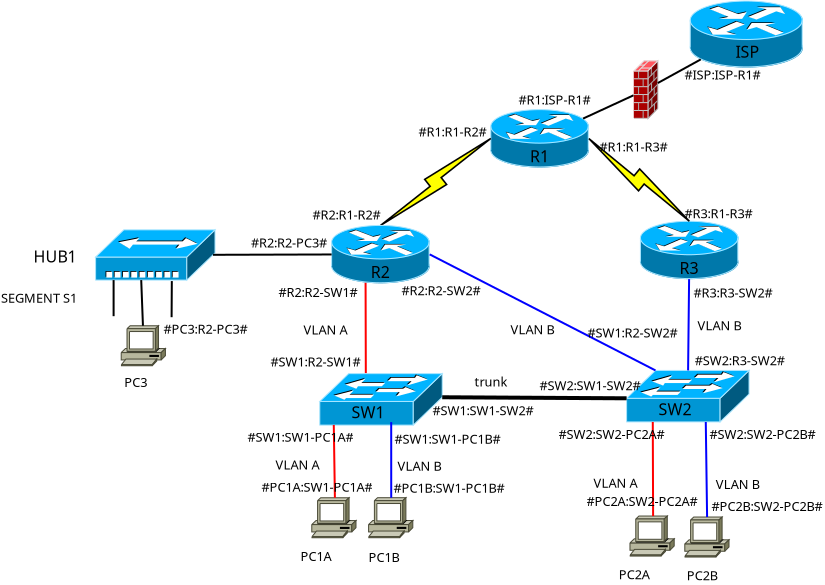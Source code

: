 <?xml version="1.0" encoding="UTF-8"?>
<dia:diagram xmlns:dia="http://www.lysator.liu.se/~alla/dia/">
  <dia:layer name="Pozadí" visible="true" active="true">
    <dia:object type="Cisco - Firewall" version="1" id="O0">
      <dia:attribute name="obj_pos">
        <dia:point val="28.8,3.653"/>
      </dia:attribute>
      <dia:attribute name="obj_bb">
        <dia:rectangle val="28.785,3.642;30.036,6.553"/>
      </dia:attribute>
      <dia:attribute name="meta">
        <dia:composite type="dict"/>
      </dia:attribute>
      <dia:attribute name="elem_corner">
        <dia:point val="28.8,3.653"/>
      </dia:attribute>
      <dia:attribute name="elem_width">
        <dia:real val="1.2"/>
      </dia:attribute>
      <dia:attribute name="elem_height">
        <dia:real val="2.895"/>
      </dia:attribute>
      <dia:attribute name="line_width">
        <dia:real val="0.1"/>
      </dia:attribute>
      <dia:attribute name="line_colour">
        <dia:color val="#000000"/>
      </dia:attribute>
      <dia:attribute name="fill_colour">
        <dia:color val="#ffffff"/>
      </dia:attribute>
      <dia:attribute name="show_background">
        <dia:boolean val="true"/>
      </dia:attribute>
      <dia:attribute name="line_style">
        <dia:enum val="0"/>
        <dia:real val="1"/>
      </dia:attribute>
      <dia:attribute name="flip_horizontal">
        <dia:boolean val="false"/>
      </dia:attribute>
      <dia:attribute name="flip_vertical">
        <dia:boolean val="false"/>
      </dia:attribute>
      <dia:attribute name="subscale">
        <dia:real val="1"/>
      </dia:attribute>
    </dia:object>
    <dia:group>
      <dia:object type="Cisco - Router" version="1" id="O1">
        <dia:attribute name="obj_pos">
          <dia:point val="21.65,6.1"/>
        </dia:attribute>
        <dia:attribute name="obj_bb">
          <dia:rectangle val="21.649,6.099;26.554,8.996"/>
        </dia:attribute>
        <dia:attribute name="meta">
          <dia:composite type="dict"/>
        </dia:attribute>
        <dia:attribute name="elem_corner">
          <dia:point val="21.65,6.1"/>
        </dia:attribute>
        <dia:attribute name="elem_width">
          <dia:real val="4.904"/>
        </dia:attribute>
        <dia:attribute name="elem_height">
          <dia:real val="2.895"/>
        </dia:attribute>
        <dia:attribute name="line_width">
          <dia:real val="0.1"/>
        </dia:attribute>
        <dia:attribute name="line_colour">
          <dia:color val="#000000"/>
        </dia:attribute>
        <dia:attribute name="fill_colour">
          <dia:color val="#ffffff"/>
        </dia:attribute>
        <dia:attribute name="show_background">
          <dia:boolean val="true"/>
        </dia:attribute>
        <dia:attribute name="line_style">
          <dia:enum val="0"/>
          <dia:real val="1"/>
        </dia:attribute>
        <dia:attribute name="flip_horizontal">
          <dia:boolean val="false"/>
        </dia:attribute>
        <dia:attribute name="flip_vertical">
          <dia:boolean val="false"/>
        </dia:attribute>
        <dia:attribute name="subscale">
          <dia:real val="1"/>
        </dia:attribute>
      </dia:object>
      <dia:object type="Standard - Text" version="1" id="O2">
        <dia:attribute name="obj_pos">
          <dia:point val="23.61,8.734"/>
        </dia:attribute>
        <dia:attribute name="obj_bb">
          <dia:rectangle val="23.61,8.009;24.633,8.904"/>
        </dia:attribute>
        <dia:attribute name="text">
          <dia:composite type="text">
            <dia:attribute name="string">
              <dia:string>#R1#</dia:string>
            </dia:attribute>
            <dia:attribute name="font">
              <dia:font family="sans" style="0" name="Helvetica"/>
            </dia:attribute>
            <dia:attribute name="height">
              <dia:real val="1"/>
            </dia:attribute>
            <dia:attribute name="pos">
              <dia:point val="23.61,8.734"/>
            </dia:attribute>
            <dia:attribute name="color">
              <dia:color val="#000000"/>
            </dia:attribute>
            <dia:attribute name="alignment">
              <dia:enum val="0"/>
            </dia:attribute>
          </dia:composite>
        </dia:attribute>
        <dia:attribute name="valign">
          <dia:enum val="3"/>
        </dia:attribute>
      </dia:object>
    </dia:group>
    <dia:group>
      <dia:object type="Cisco - Workgroup switch" version="1" id="O3">
        <dia:attribute name="obj_pos">
          <dia:point val="13.1,19.3"/>
        </dia:attribute>
        <dia:attribute name="obj_bb">
          <dia:rectangle val="13.099,19.299;19.224,21.875"/>
        </dia:attribute>
        <dia:attribute name="meta">
          <dia:composite type="dict"/>
        </dia:attribute>
        <dia:attribute name="elem_corner">
          <dia:point val="13.1,19.3"/>
        </dia:attribute>
        <dia:attribute name="elem_width">
          <dia:real val="6.122"/>
        </dia:attribute>
        <dia:attribute name="elem_height">
          <dia:real val="2.574"/>
        </dia:attribute>
        <dia:attribute name="line_width">
          <dia:real val="0.1"/>
        </dia:attribute>
        <dia:attribute name="line_colour">
          <dia:color val="#000000"/>
        </dia:attribute>
        <dia:attribute name="fill_colour">
          <dia:color val="#ffffff"/>
        </dia:attribute>
        <dia:attribute name="show_background">
          <dia:boolean val="true"/>
        </dia:attribute>
        <dia:attribute name="line_style">
          <dia:enum val="0"/>
          <dia:real val="1"/>
        </dia:attribute>
        <dia:attribute name="flip_horizontal">
          <dia:boolean val="false"/>
        </dia:attribute>
        <dia:attribute name="flip_vertical">
          <dia:boolean val="false"/>
        </dia:attribute>
        <dia:attribute name="subscale">
          <dia:real val="1"/>
        </dia:attribute>
      </dia:object>
      <dia:object type="Standard - Text" version="1" id="O4">
        <dia:attribute name="obj_pos">
          <dia:point val="14.69,21.535"/>
        </dia:attribute>
        <dia:attribute name="obj_bb">
          <dia:rectangle val="14.69,20.81;16.422,21.705"/>
        </dia:attribute>
        <dia:attribute name="text">
          <dia:composite type="text">
            <dia:attribute name="string">
              <dia:string>#SW1#</dia:string>
            </dia:attribute>
            <dia:attribute name="font">
              <dia:font family="sans" style="0" name="Helvetica"/>
            </dia:attribute>
            <dia:attribute name="height">
              <dia:real val="1"/>
            </dia:attribute>
            <dia:attribute name="pos">
              <dia:point val="14.69,21.535"/>
            </dia:attribute>
            <dia:attribute name="color">
              <dia:color val="#000000"/>
            </dia:attribute>
            <dia:attribute name="alignment">
              <dia:enum val="0"/>
            </dia:attribute>
          </dia:composite>
        </dia:attribute>
        <dia:attribute name="valign">
          <dia:enum val="3"/>
        </dia:attribute>
      </dia:object>
    </dia:group>
    <dia:group>
      <dia:object type="Cisco - Router" version="1" id="O5">
        <dia:attribute name="obj_pos">
          <dia:point val="31.62,0.67"/>
        </dia:attribute>
        <dia:attribute name="obj_bb">
          <dia:rectangle val="31.62,0.67;37.255,3.998"/>
        </dia:attribute>
        <dia:attribute name="meta">
          <dia:composite type="dict"/>
        </dia:attribute>
        <dia:attribute name="elem_corner">
          <dia:point val="31.62,0.67"/>
        </dia:attribute>
        <dia:attribute name="elem_width">
          <dia:real val="5.634"/>
        </dia:attribute>
        <dia:attribute name="elem_height">
          <dia:real val="3.327"/>
        </dia:attribute>
        <dia:attribute name="line_width">
          <dia:real val="0.1"/>
        </dia:attribute>
        <dia:attribute name="line_colour">
          <dia:color val="#000000"/>
        </dia:attribute>
        <dia:attribute name="fill_colour">
          <dia:color val="#ffffff"/>
        </dia:attribute>
        <dia:attribute name="show_background">
          <dia:boolean val="true"/>
        </dia:attribute>
        <dia:attribute name="line_style">
          <dia:enum val="0"/>
          <dia:real val="1"/>
        </dia:attribute>
        <dia:attribute name="flip_horizontal">
          <dia:boolean val="false"/>
        </dia:attribute>
        <dia:attribute name="flip_vertical">
          <dia:boolean val="false"/>
        </dia:attribute>
        <dia:attribute name="subscale">
          <dia:real val="1"/>
        </dia:attribute>
      </dia:object>
      <dia:object type="Standard - Text" version="1" id="O6">
        <dia:attribute name="obj_pos">
          <dia:point val="33.881,3.504"/>
        </dia:attribute>
        <dia:attribute name="obj_bb">
          <dia:rectangle val="33.881,2.779;35.168,3.674"/>
        </dia:attribute>
        <dia:attribute name="text">
          <dia:composite type="text">
            <dia:attribute name="string">
              <dia:string>#ISP#</dia:string>
            </dia:attribute>
            <dia:attribute name="font">
              <dia:font family="sans" style="0" name="Helvetica"/>
            </dia:attribute>
            <dia:attribute name="height">
              <dia:real val="1"/>
            </dia:attribute>
            <dia:attribute name="pos">
              <dia:point val="33.881,3.504"/>
            </dia:attribute>
            <dia:attribute name="color">
              <dia:color val="#000000"/>
            </dia:attribute>
            <dia:attribute name="alignment">
              <dia:enum val="0"/>
            </dia:attribute>
          </dia:composite>
        </dia:attribute>
        <dia:attribute name="valign">
          <dia:enum val="3"/>
        </dia:attribute>
      </dia:object>
    </dia:group>
    <dia:group>
      <dia:object type="Cisco - Workgroup switch" version="1" id="O7">
        <dia:attribute name="obj_pos">
          <dia:point val="28.441,19.141"/>
        </dia:attribute>
        <dia:attribute name="obj_bb">
          <dia:rectangle val="28.44,19.14;34.565,21.716"/>
        </dia:attribute>
        <dia:attribute name="meta">
          <dia:composite type="dict"/>
        </dia:attribute>
        <dia:attribute name="elem_corner">
          <dia:point val="28.441,19.141"/>
        </dia:attribute>
        <dia:attribute name="elem_width">
          <dia:real val="6.122"/>
        </dia:attribute>
        <dia:attribute name="elem_height">
          <dia:real val="2.574"/>
        </dia:attribute>
        <dia:attribute name="line_width">
          <dia:real val="0.1"/>
        </dia:attribute>
        <dia:attribute name="line_colour">
          <dia:color val="#000000"/>
        </dia:attribute>
        <dia:attribute name="fill_colour">
          <dia:color val="#ffffff"/>
        </dia:attribute>
        <dia:attribute name="show_background">
          <dia:boolean val="true"/>
        </dia:attribute>
        <dia:attribute name="line_style">
          <dia:enum val="0"/>
          <dia:real val="1"/>
        </dia:attribute>
        <dia:attribute name="flip_horizontal">
          <dia:boolean val="false"/>
        </dia:attribute>
        <dia:attribute name="flip_vertical">
          <dia:boolean val="false"/>
        </dia:attribute>
        <dia:attribute name="subscale">
          <dia:real val="1"/>
        </dia:attribute>
      </dia:object>
      <dia:object type="Standard - Text" version="1" id="O8">
        <dia:attribute name="obj_pos">
          <dia:point val="30.031,21.376"/>
        </dia:attribute>
        <dia:attribute name="obj_bb">
          <dia:rectangle val="30.031,20.651;31.764,21.546"/>
        </dia:attribute>
        <dia:attribute name="text">
          <dia:composite type="text">
            <dia:attribute name="string">
              <dia:string>#SW2#</dia:string>
            </dia:attribute>
            <dia:attribute name="font">
              <dia:font family="sans" style="0" name="Helvetica"/>
            </dia:attribute>
            <dia:attribute name="height">
              <dia:real val="1"/>
            </dia:attribute>
            <dia:attribute name="pos">
              <dia:point val="30.031,21.376"/>
            </dia:attribute>
            <dia:attribute name="color">
              <dia:color val="#000000"/>
            </dia:attribute>
            <dia:attribute name="alignment">
              <dia:enum val="0"/>
            </dia:attribute>
          </dia:composite>
        </dia:attribute>
        <dia:attribute name="valign">
          <dia:enum val="3"/>
        </dia:attribute>
      </dia:object>
    </dia:group>
    <dia:object type="Standard - Line" version="0" id="O9">
      <dia:attribute name="obj_pos">
        <dia:point val="32.149,3.589"/>
      </dia:attribute>
      <dia:attribute name="obj_bb">
        <dia:rectangle val="29.934,3.521;32.217,4.837"/>
      </dia:attribute>
      <dia:attribute name="conn_endpoints">
        <dia:point val="32.149,3.589"/>
        <dia:point val="30.002,4.769"/>
      </dia:attribute>
      <dia:attribute name="numcp">
        <dia:int val="1"/>
      </dia:attribute>
      <dia:connections>
        <dia:connection handle="0" to="O5" connection="4"/>
        <dia:connection handle="1" to="O0" connection="10"/>
      </dia:connections>
    </dia:object>
    <dia:object type="Standard - Line" version="0" id="O10">
      <dia:attribute name="obj_pos">
        <dia:point val="28.785,5.384"/>
      </dia:attribute>
      <dia:attribute name="obj_bb">
        <dia:rectangle val="26.196,5.318;28.852,6.615"/>
      </dia:attribute>
      <dia:attribute name="conn_endpoints">
        <dia:point val="28.785,5.384"/>
        <dia:point val="26.262,6.548"/>
      </dia:attribute>
      <dia:attribute name="numcp">
        <dia:int val="1"/>
      </dia:attribute>
      <dia:connections>
        <dia:connection handle="0" to="O0" connection="10"/>
        <dia:connection handle="1" to="O1" connection="4"/>
      </dia:connections>
    </dia:object>
    <dia:object type="Standard - Line" version="0" id="O11">
      <dia:attribute name="obj_pos">
        <dia:point val="19.222,20.482"/>
      </dia:attribute>
      <dia:attribute name="obj_bb">
        <dia:rectangle val="19.122,20.381;28.542,20.634"/>
      </dia:attribute>
      <dia:attribute name="conn_endpoints">
        <dia:point val="19.222,20.482"/>
        <dia:point val="28.441,20.534"/>
      </dia:attribute>
      <dia:attribute name="numcp">
        <dia:int val="1"/>
      </dia:attribute>
      <dia:attribute name="line_width">
        <dia:real val="0.2"/>
      </dia:attribute>
      <dia:connections>
        <dia:connection handle="0" to="O3" connection="8"/>
        <dia:connection handle="1" to="O7" connection="6"/>
      </dia:connections>
    </dia:object>
    <dia:object type="Cisco - PC" version="1" id="O12">
      <dia:attribute name="obj_pos">
        <dia:point val="12.7,25.506"/>
      </dia:attribute>
      <dia:attribute name="obj_bb">
        <dia:rectangle val="12.699,25.505;14.912,27.507"/>
      </dia:attribute>
      <dia:attribute name="meta">
        <dia:composite type="dict"/>
      </dia:attribute>
      <dia:attribute name="elem_corner">
        <dia:point val="12.7,25.506"/>
      </dia:attribute>
      <dia:attribute name="elem_width">
        <dia:real val="2.21"/>
      </dia:attribute>
      <dia:attribute name="elem_height">
        <dia:real val="2"/>
      </dia:attribute>
      <dia:attribute name="line_width">
        <dia:real val="0.1"/>
      </dia:attribute>
      <dia:attribute name="line_colour">
        <dia:color val="#000000"/>
      </dia:attribute>
      <dia:attribute name="fill_colour">
        <dia:color val="#ffffff"/>
      </dia:attribute>
      <dia:attribute name="show_background">
        <dia:boolean val="true"/>
      </dia:attribute>
      <dia:attribute name="line_style">
        <dia:enum val="0"/>
        <dia:real val="1"/>
      </dia:attribute>
      <dia:attribute name="flip_horizontal">
        <dia:boolean val="false"/>
      </dia:attribute>
      <dia:attribute name="flip_vertical">
        <dia:boolean val="false"/>
      </dia:attribute>
      <dia:attribute name="subscale">
        <dia:real val="1"/>
      </dia:attribute>
    </dia:object>
    <dia:object type="Network - WAN Link" version="1" id="O13">
      <dia:attribute name="obj_pos">
        <dia:point val="16.138,11.89"/>
      </dia:attribute>
      <dia:attribute name="obj_bb">
        <dia:rectangle val="16.138,7.542;21.65,11.89"/>
      </dia:attribute>
      <dia:attribute name="conn_endpoints">
        <dia:point val="16.138,11.89"/>
        <dia:point val="21.65,7.542"/>
      </dia:attribute>
      <dia:attribute name="width">
        <dia:real val="1"/>
      </dia:attribute>
      <dia:attribute name="line_color">
        <dia:color val="#000000"/>
      </dia:attribute>
      <dia:attribute name="fill_color">
        <dia:color val="#ffff00"/>
      </dia:attribute>
      <dia:connections>
        <dia:connection handle="0" to="O30" connection="0"/>
        <dia:connection handle="1" to="O1" connection="2"/>
      </dia:connections>
    </dia:object>
    <dia:object type="Cisco - PC" version="1" id="O14">
      <dia:attribute name="obj_pos">
        <dia:point val="15.541,25.505"/>
      </dia:attribute>
      <dia:attribute name="obj_bb">
        <dia:rectangle val="15.54,25.503;17.753,27.506"/>
      </dia:attribute>
      <dia:attribute name="meta">
        <dia:composite type="dict"/>
      </dia:attribute>
      <dia:attribute name="elem_corner">
        <dia:point val="15.541,25.505"/>
      </dia:attribute>
      <dia:attribute name="elem_width">
        <dia:real val="2.21"/>
      </dia:attribute>
      <dia:attribute name="elem_height">
        <dia:real val="2"/>
      </dia:attribute>
      <dia:attribute name="line_width">
        <dia:real val="0.1"/>
      </dia:attribute>
      <dia:attribute name="line_colour">
        <dia:color val="#000000"/>
      </dia:attribute>
      <dia:attribute name="fill_colour">
        <dia:color val="#ffffff"/>
      </dia:attribute>
      <dia:attribute name="show_background">
        <dia:boolean val="true"/>
      </dia:attribute>
      <dia:attribute name="line_style">
        <dia:enum val="0"/>
        <dia:real val="1"/>
      </dia:attribute>
      <dia:attribute name="flip_horizontal">
        <dia:boolean val="false"/>
      </dia:attribute>
      <dia:attribute name="flip_vertical">
        <dia:boolean val="false"/>
      </dia:attribute>
      <dia:attribute name="subscale">
        <dia:real val="1"/>
      </dia:attribute>
    </dia:object>
    <dia:object type="Standard - Line" version="0" id="O15">
      <dia:attribute name="obj_pos">
        <dia:point val="13.8,21.867"/>
      </dia:attribute>
      <dia:attribute name="obj_bb">
        <dia:rectangle val="13.749,21.816;13.907,25.557"/>
      </dia:attribute>
      <dia:attribute name="conn_endpoints">
        <dia:point val="13.8,21.867"/>
        <dia:point val="13.856,25.506"/>
      </dia:attribute>
      <dia:attribute name="numcp">
        <dia:int val="1"/>
      </dia:attribute>
      <dia:attribute name="line_color">
        <dia:color val="#ff0000"/>
      </dia:attribute>
      <dia:connections>
        <dia:connection handle="1" to="O12" connection="2"/>
      </dia:connections>
    </dia:object>
    <dia:object type="Standard - Line" version="0" id="O16">
      <dia:attribute name="obj_pos">
        <dia:point val="16.671,21.725"/>
      </dia:attribute>
      <dia:attribute name="obj_bb">
        <dia:rectangle val="16.621,21.675;16.722,25.554"/>
      </dia:attribute>
      <dia:attribute name="conn_endpoints">
        <dia:point val="16.671,21.725"/>
        <dia:point val="16.672,25.504"/>
      </dia:attribute>
      <dia:attribute name="numcp">
        <dia:int val="1"/>
      </dia:attribute>
      <dia:attribute name="line_color">
        <dia:color val="#0000ff"/>
      </dia:attribute>
      <dia:connections>
        <dia:connection handle="1" to="O14" connection="11"/>
      </dia:connections>
    </dia:object>
    <dia:object type="Standard - Text" version="1" id="O17">
      <dia:attribute name="obj_pos">
        <dia:point val="10.88,24.093"/>
      </dia:attribute>
      <dia:attribute name="obj_bb">
        <dia:rectangle val="10.88,23.513;13.123,24.228"/>
      </dia:attribute>
      <dia:attribute name="text">
        <dia:composite type="text">
          <dia:attribute name="string">
            <dia:string>#VLAN A#</dia:string>
          </dia:attribute>
          <dia:attribute name="font">
            <dia:font family="sans" style="0" name="Helvetica"/>
          </dia:attribute>
          <dia:attribute name="height">
            <dia:real val="0.8"/>
          </dia:attribute>
          <dia:attribute name="pos">
            <dia:point val="10.88,24.093"/>
          </dia:attribute>
          <dia:attribute name="color">
            <dia:color val="#000000"/>
          </dia:attribute>
          <dia:attribute name="alignment">
            <dia:enum val="0"/>
          </dia:attribute>
        </dia:composite>
      </dia:attribute>
      <dia:attribute name="valign">
        <dia:enum val="3"/>
      </dia:attribute>
    </dia:object>
    <dia:object type="Standard - Text" version="1" id="O18">
      <dia:attribute name="obj_pos">
        <dia:point val="16.99,24.153"/>
      </dia:attribute>
      <dia:attribute name="obj_bb">
        <dia:rectangle val="16.99,23.573;19.267,24.288"/>
      </dia:attribute>
      <dia:attribute name="text">
        <dia:composite type="text">
          <dia:attribute name="string">
            <dia:string>#VLAN B#</dia:string>
          </dia:attribute>
          <dia:attribute name="font">
            <dia:font family="sans" style="0" name="Helvetica"/>
          </dia:attribute>
          <dia:attribute name="height">
            <dia:real val="0.8"/>
          </dia:attribute>
          <dia:attribute name="pos">
            <dia:point val="16.99,24.153"/>
          </dia:attribute>
          <dia:attribute name="color">
            <dia:color val="#000000"/>
          </dia:attribute>
          <dia:attribute name="alignment">
            <dia:enum val="0"/>
          </dia:attribute>
        </dia:composite>
      </dia:attribute>
      <dia:attribute name="valign">
        <dia:enum val="3"/>
      </dia:attribute>
    </dia:object>
    <dia:object type="Standard - Text" version="1" id="O19">
      <dia:attribute name="obj_pos">
        <dia:point val="12.28,17.343"/>
      </dia:attribute>
      <dia:attribute name="obj_bb">
        <dia:rectangle val="12.28,16.763;14.523,17.478"/>
      </dia:attribute>
      <dia:attribute name="text">
        <dia:composite type="text">
          <dia:attribute name="string">
            <dia:string>#VLAN A#</dia:string>
          </dia:attribute>
          <dia:attribute name="font">
            <dia:font family="sans" style="0" name="Helvetica"/>
          </dia:attribute>
          <dia:attribute name="height">
            <dia:real val="0.8"/>
          </dia:attribute>
          <dia:attribute name="pos">
            <dia:point val="12.28,17.343"/>
          </dia:attribute>
          <dia:attribute name="color">
            <dia:color val="#000000"/>
          </dia:attribute>
          <dia:attribute name="alignment">
            <dia:enum val="0"/>
          </dia:attribute>
        </dia:composite>
      </dia:attribute>
      <dia:attribute name="valign">
        <dia:enum val="3"/>
      </dia:attribute>
    </dia:object>
    <dia:object type="Standard - Text" version="1" id="O20">
      <dia:attribute name="obj_pos">
        <dia:point val="12.14,28.671"/>
      </dia:attribute>
      <dia:attribute name="obj_bb">
        <dia:rectangle val="12.14,28.091;13.812,28.806"/>
      </dia:attribute>
      <dia:attribute name="text">
        <dia:composite type="text">
          <dia:attribute name="string">
            <dia:string>#PC1A#</dia:string>
          </dia:attribute>
          <dia:attribute name="font">
            <dia:font family="sans" style="0" name="Helvetica"/>
          </dia:attribute>
          <dia:attribute name="height">
            <dia:real val="0.8"/>
          </dia:attribute>
          <dia:attribute name="pos">
            <dia:point val="12.14,28.671"/>
          </dia:attribute>
          <dia:attribute name="color">
            <dia:color val="#000000"/>
          </dia:attribute>
          <dia:attribute name="alignment">
            <dia:enum val="0"/>
          </dia:attribute>
        </dia:composite>
      </dia:attribute>
      <dia:attribute name="valign">
        <dia:enum val="3"/>
      </dia:attribute>
    </dia:object>
    <dia:object type="Standard - Text" version="1" id="O21">
      <dia:attribute name="obj_pos">
        <dia:point val="15.54,28.721"/>
      </dia:attribute>
      <dia:attribute name="obj_bb">
        <dia:rectangle val="15.54,28.141;17.212,28.856"/>
      </dia:attribute>
      <dia:attribute name="text">
        <dia:composite type="text">
          <dia:attribute name="string">
            <dia:string>#PC1B#</dia:string>
          </dia:attribute>
          <dia:attribute name="font">
            <dia:font family="sans" style="0" name="Helvetica"/>
          </dia:attribute>
          <dia:attribute name="height">
            <dia:real val="0.8"/>
          </dia:attribute>
          <dia:attribute name="pos">
            <dia:point val="15.54,28.721"/>
          </dia:attribute>
          <dia:attribute name="color">
            <dia:color val="#000000"/>
          </dia:attribute>
          <dia:attribute name="alignment">
            <dia:enum val="0"/>
          </dia:attribute>
        </dia:composite>
      </dia:attribute>
      <dia:attribute name="valign">
        <dia:enum val="3"/>
      </dia:attribute>
    </dia:object>
    <dia:object type="Standard - Text" version="1" id="O22">
      <dia:attribute name="obj_pos">
        <dia:point val="20.84,19.938"/>
      </dia:attribute>
      <dia:attribute name="obj_bb">
        <dia:rectangle val="20.84,19.358;22.26,20.073"/>
      </dia:attribute>
      <dia:attribute name="text">
        <dia:composite type="text">
          <dia:attribute name="string">
            <dia:string>#trunk#</dia:string>
          </dia:attribute>
          <dia:attribute name="font">
            <dia:font family="sans" style="0" name="Helvetica"/>
          </dia:attribute>
          <dia:attribute name="height">
            <dia:real val="0.8"/>
          </dia:attribute>
          <dia:attribute name="pos">
            <dia:point val="20.84,19.938"/>
          </dia:attribute>
          <dia:attribute name="color">
            <dia:color val="#000000"/>
          </dia:attribute>
          <dia:attribute name="alignment">
            <dia:enum val="0"/>
          </dia:attribute>
        </dia:composite>
      </dia:attribute>
      <dia:attribute name="valign">
        <dia:enum val="3"/>
      </dia:attribute>
    </dia:object>
    <dia:object type="Standard - Text" version="1" id="O23">
      <dia:attribute name="obj_pos">
        <dia:point val="23.04,5.838"/>
      </dia:attribute>
      <dia:attribute name="obj_bb">
        <dia:rectangle val="23.04,5.258;26.808,5.973"/>
      </dia:attribute>
      <dia:attribute name="text">
        <dia:composite type="text">
          <dia:attribute name="string">
            <dia:string>##R1:ISP-R1##</dia:string>
          </dia:attribute>
          <dia:attribute name="font">
            <dia:font family="sans" style="0" name="Helvetica"/>
          </dia:attribute>
          <dia:attribute name="height">
            <dia:real val="0.8"/>
          </dia:attribute>
          <dia:attribute name="pos">
            <dia:point val="23.04,5.838"/>
          </dia:attribute>
          <dia:attribute name="color">
            <dia:color val="#000000"/>
          </dia:attribute>
          <dia:attribute name="alignment">
            <dia:enum val="0"/>
          </dia:attribute>
        </dia:composite>
      </dia:attribute>
      <dia:attribute name="valign">
        <dia:enum val="3"/>
      </dia:attribute>
    </dia:object>
    <dia:object type="Standard - Text" version="1" id="O24">
      <dia:attribute name="obj_pos">
        <dia:point val="31.34,4.588"/>
      </dia:attribute>
      <dia:attribute name="obj_bb">
        <dia:rectangle val="31.34,4.008;35.322,4.723"/>
      </dia:attribute>
      <dia:attribute name="text">
        <dia:composite type="text">
          <dia:attribute name="string">
            <dia:string>##ISP:ISP-R1##</dia:string>
          </dia:attribute>
          <dia:attribute name="font">
            <dia:font family="sans" style="0" name="Helvetica"/>
          </dia:attribute>
          <dia:attribute name="height">
            <dia:real val="0.8"/>
          </dia:attribute>
          <dia:attribute name="pos">
            <dia:point val="31.34,4.588"/>
          </dia:attribute>
          <dia:attribute name="color">
            <dia:color val="#000000"/>
          </dia:attribute>
          <dia:attribute name="alignment">
            <dia:enum val="0"/>
          </dia:attribute>
        </dia:composite>
      </dia:attribute>
      <dia:attribute name="valign">
        <dia:enum val="3"/>
      </dia:attribute>
    </dia:object>
    <dia:object type="Standard - Text" version="1" id="O25">
      <dia:attribute name="obj_pos">
        <dia:point val="18.04,7.438"/>
      </dia:attribute>
      <dia:attribute name="obj_bb">
        <dia:rectangle val="18.04,6.857;21.593,7.572"/>
      </dia:attribute>
      <dia:attribute name="text">
        <dia:composite type="text">
          <dia:attribute name="string">
            <dia:string>##R1:R1-R2##</dia:string>
          </dia:attribute>
          <dia:attribute name="font">
            <dia:font family="sans" style="0" name="Helvetica"/>
          </dia:attribute>
          <dia:attribute name="height">
            <dia:real val="0.8"/>
          </dia:attribute>
          <dia:attribute name="pos">
            <dia:point val="18.04,7.438"/>
          </dia:attribute>
          <dia:attribute name="color">
            <dia:color val="#000000"/>
          </dia:attribute>
          <dia:attribute name="alignment">
            <dia:enum val="0"/>
          </dia:attribute>
        </dia:composite>
      </dia:attribute>
      <dia:attribute name="valign">
        <dia:enum val="3"/>
      </dia:attribute>
    </dia:object>
    <dia:object type="Standard - Text" version="1" id="O26">
      <dia:attribute name="obj_pos">
        <dia:point val="18.74,21.387"/>
      </dia:attribute>
      <dia:attribute name="obj_bb">
        <dia:rectangle val="18.74,20.808;24.003,21.523"/>
      </dia:attribute>
      <dia:attribute name="text">
        <dia:composite type="text">
          <dia:attribute name="string">
            <dia:string>##SW1:SW1-SW2##</dia:string>
          </dia:attribute>
          <dia:attribute name="font">
            <dia:font family="sans" style="0" name="Helvetica"/>
          </dia:attribute>
          <dia:attribute name="height">
            <dia:real val="0.8"/>
          </dia:attribute>
          <dia:attribute name="pos">
            <dia:point val="18.74,21.387"/>
          </dia:attribute>
          <dia:attribute name="color">
            <dia:color val="#000000"/>
          </dia:attribute>
          <dia:attribute name="alignment">
            <dia:enum val="0"/>
          </dia:attribute>
        </dia:composite>
      </dia:attribute>
      <dia:attribute name="valign">
        <dia:enum val="3"/>
      </dia:attribute>
    </dia:object>
    <dia:object type="Standard - Text" version="1" id="O27">
      <dia:attribute name="obj_pos">
        <dia:point val="24.09,20.137"/>
      </dia:attribute>
      <dia:attribute name="obj_bb">
        <dia:rectangle val="24.09,19.558;29.352,20.273"/>
      </dia:attribute>
      <dia:attribute name="text">
        <dia:composite type="text">
          <dia:attribute name="string">
            <dia:string>##SW2:SW1-SW2##</dia:string>
          </dia:attribute>
          <dia:attribute name="font">
            <dia:font family="sans" style="0" name="Helvetica"/>
          </dia:attribute>
          <dia:attribute name="height">
            <dia:real val="0.8"/>
          </dia:attribute>
          <dia:attribute name="pos">
            <dia:point val="24.09,20.137"/>
          </dia:attribute>
          <dia:attribute name="color">
            <dia:color val="#000000"/>
          </dia:attribute>
          <dia:attribute name="alignment">
            <dia:enum val="0"/>
          </dia:attribute>
        </dia:composite>
      </dia:attribute>
      <dia:attribute name="valign">
        <dia:enum val="3"/>
      </dia:attribute>
    </dia:object>
    <dia:group>
      <dia:object type="Cisco - Router" version="1" id="O28">
        <dia:attribute name="obj_pos">
          <dia:point val="29.131,11.681"/>
        </dia:attribute>
        <dia:attribute name="obj_bb">
          <dia:rectangle val="29.13,11.68;34.035,14.576"/>
        </dia:attribute>
        <dia:attribute name="meta">
          <dia:composite type="dict"/>
        </dia:attribute>
        <dia:attribute name="elem_corner">
          <dia:point val="29.131,11.681"/>
        </dia:attribute>
        <dia:attribute name="elem_width">
          <dia:real val="4.904"/>
        </dia:attribute>
        <dia:attribute name="elem_height">
          <dia:real val="2.895"/>
        </dia:attribute>
        <dia:attribute name="line_width">
          <dia:real val="0.1"/>
        </dia:attribute>
        <dia:attribute name="line_colour">
          <dia:color val="#000000"/>
        </dia:attribute>
        <dia:attribute name="fill_colour">
          <dia:color val="#ffffff"/>
        </dia:attribute>
        <dia:attribute name="show_background">
          <dia:boolean val="true"/>
        </dia:attribute>
        <dia:attribute name="line_style">
          <dia:enum val="0"/>
          <dia:real val="1"/>
        </dia:attribute>
        <dia:attribute name="flip_horizontal">
          <dia:boolean val="false"/>
        </dia:attribute>
        <dia:attribute name="flip_vertical">
          <dia:boolean val="false"/>
        </dia:attribute>
        <dia:attribute name="subscale">
          <dia:real val="1"/>
        </dia:attribute>
      </dia:object>
      <dia:object type="Standard - Text" version="1" id="O29">
        <dia:attribute name="obj_pos">
          <dia:point val="31.091,14.314"/>
        </dia:attribute>
        <dia:attribute name="obj_bb">
          <dia:rectangle val="31.091,13.589;32.113,14.484"/>
        </dia:attribute>
        <dia:attribute name="text">
          <dia:composite type="text">
            <dia:attribute name="string">
              <dia:string>#R3#</dia:string>
            </dia:attribute>
            <dia:attribute name="font">
              <dia:font family="sans" style="0" name="Helvetica"/>
            </dia:attribute>
            <dia:attribute name="height">
              <dia:real val="1"/>
            </dia:attribute>
            <dia:attribute name="pos">
              <dia:point val="31.091,14.314"/>
            </dia:attribute>
            <dia:attribute name="color">
              <dia:color val="#000000"/>
            </dia:attribute>
            <dia:attribute name="alignment">
              <dia:enum val="0"/>
            </dia:attribute>
          </dia:composite>
        </dia:attribute>
        <dia:attribute name="valign">
          <dia:enum val="3"/>
        </dia:attribute>
      </dia:object>
    </dia:group>
    <dia:group>
      <dia:object type="Cisco - Router" version="1" id="O30">
        <dia:attribute name="obj_pos">
          <dia:point val="13.691,11.89"/>
        </dia:attribute>
        <dia:attribute name="obj_bb">
          <dia:rectangle val="13.69,11.89;18.595,14.786"/>
        </dia:attribute>
        <dia:attribute name="meta">
          <dia:composite type="dict"/>
        </dia:attribute>
        <dia:attribute name="elem_corner">
          <dia:point val="13.691,11.89"/>
        </dia:attribute>
        <dia:attribute name="elem_width">
          <dia:real val="4.904"/>
        </dia:attribute>
        <dia:attribute name="elem_height">
          <dia:real val="2.895"/>
        </dia:attribute>
        <dia:attribute name="line_width">
          <dia:real val="0.1"/>
        </dia:attribute>
        <dia:attribute name="line_colour">
          <dia:color val="#000000"/>
        </dia:attribute>
        <dia:attribute name="fill_colour">
          <dia:color val="#ffffff"/>
        </dia:attribute>
        <dia:attribute name="show_background">
          <dia:boolean val="true"/>
        </dia:attribute>
        <dia:attribute name="line_style">
          <dia:enum val="0"/>
          <dia:real val="1"/>
        </dia:attribute>
        <dia:attribute name="flip_horizontal">
          <dia:boolean val="false"/>
        </dia:attribute>
        <dia:attribute name="flip_vertical">
          <dia:boolean val="false"/>
        </dia:attribute>
        <dia:attribute name="subscale">
          <dia:real val="1"/>
        </dia:attribute>
      </dia:object>
      <dia:object type="Standard - Text" version="1" id="O31">
        <dia:attribute name="obj_pos">
          <dia:point val="15.651,14.524"/>
        </dia:attribute>
        <dia:attribute name="obj_bb">
          <dia:rectangle val="15.651,13.799;16.673,14.694"/>
        </dia:attribute>
        <dia:attribute name="text">
          <dia:composite type="text">
            <dia:attribute name="string">
              <dia:string>#R2#</dia:string>
            </dia:attribute>
            <dia:attribute name="font">
              <dia:font family="sans" style="0" name="Helvetica"/>
            </dia:attribute>
            <dia:attribute name="height">
              <dia:real val="1"/>
            </dia:attribute>
            <dia:attribute name="pos">
              <dia:point val="15.651,14.524"/>
            </dia:attribute>
            <dia:attribute name="color">
              <dia:color val="#000000"/>
            </dia:attribute>
            <dia:attribute name="alignment">
              <dia:enum val="0"/>
            </dia:attribute>
          </dia:composite>
        </dia:attribute>
        <dia:attribute name="valign">
          <dia:enum val="3"/>
        </dia:attribute>
      </dia:object>
    </dia:group>
    <dia:object type="Network - WAN Link" version="1" id="O32">
      <dia:attribute name="obj_pos">
        <dia:point val="26.554,7.547"/>
      </dia:attribute>
      <dia:attribute name="obj_bb">
        <dia:rectangle val="26.554,7.547;31.578,11.681"/>
      </dia:attribute>
      <dia:attribute name="conn_endpoints">
        <dia:point val="26.554,7.547"/>
        <dia:point val="31.578,11.681"/>
      </dia:attribute>
      <dia:attribute name="width">
        <dia:real val="1"/>
      </dia:attribute>
      <dia:attribute name="line_color">
        <dia:color val="#000000"/>
      </dia:attribute>
      <dia:attribute name="fill_color">
        <dia:color val="#ffff00"/>
      </dia:attribute>
      <dia:connections>
        <dia:connection handle="0" to="O1" connection="3"/>
        <dia:connection handle="1" to="O28" connection="0"/>
      </dia:connections>
    </dia:object>
    <dia:object type="Standard - Text" version="1" id="O33">
      <dia:attribute name="obj_pos">
        <dia:point val="27.08,8.188"/>
      </dia:attribute>
      <dia:attribute name="obj_bb">
        <dia:rectangle val="27.08,7.607;30.633,8.322"/>
      </dia:attribute>
      <dia:attribute name="text">
        <dia:composite type="text">
          <dia:attribute name="string">
            <dia:string>##R1:R1-R3##</dia:string>
          </dia:attribute>
          <dia:attribute name="font">
            <dia:font family="sans" style="0" name="Helvetica"/>
          </dia:attribute>
          <dia:attribute name="height">
            <dia:real val="0.8"/>
          </dia:attribute>
          <dia:attribute name="pos">
            <dia:point val="27.08,8.188"/>
          </dia:attribute>
          <dia:attribute name="color">
            <dia:color val="#000000"/>
          </dia:attribute>
          <dia:attribute name="alignment">
            <dia:enum val="0"/>
          </dia:attribute>
        </dia:composite>
      </dia:attribute>
      <dia:attribute name="valign">
        <dia:enum val="3"/>
      </dia:attribute>
    </dia:object>
    <dia:object type="Standard - Text" version="1" id="O34">
      <dia:attribute name="obj_pos">
        <dia:point val="31.33,11.537"/>
      </dia:attribute>
      <dia:attribute name="obj_bb">
        <dia:rectangle val="31.33,10.957;34.883,11.672"/>
      </dia:attribute>
      <dia:attribute name="text">
        <dia:composite type="text">
          <dia:attribute name="string">
            <dia:string>##R3:R1-R3##</dia:string>
          </dia:attribute>
          <dia:attribute name="font">
            <dia:font family="sans" style="0" name="Helvetica"/>
          </dia:attribute>
          <dia:attribute name="height">
            <dia:real val="0.8"/>
          </dia:attribute>
          <dia:attribute name="pos">
            <dia:point val="31.33,11.537"/>
          </dia:attribute>
          <dia:attribute name="color">
            <dia:color val="#000000"/>
          </dia:attribute>
          <dia:attribute name="alignment">
            <dia:enum val="0"/>
          </dia:attribute>
        </dia:composite>
      </dia:attribute>
      <dia:attribute name="valign">
        <dia:enum val="3"/>
      </dia:attribute>
    </dia:object>
    <dia:object type="Standard - Text" version="1" id="O35">
      <dia:attribute name="obj_pos">
        <dia:point val="12.73,11.588"/>
      </dia:attribute>
      <dia:attribute name="obj_bb">
        <dia:rectangle val="12.73,11.008;16.282,11.723"/>
      </dia:attribute>
      <dia:attribute name="text">
        <dia:composite type="text">
          <dia:attribute name="string">
            <dia:string>##R2:R1-R2##</dia:string>
          </dia:attribute>
          <dia:attribute name="font">
            <dia:font family="sans" style="0" name="Helvetica"/>
          </dia:attribute>
          <dia:attribute name="height">
            <dia:real val="0.8"/>
          </dia:attribute>
          <dia:attribute name="pos">
            <dia:point val="12.73,11.588"/>
          </dia:attribute>
          <dia:attribute name="color">
            <dia:color val="#000000"/>
          </dia:attribute>
          <dia:attribute name="alignment">
            <dia:enum val="0"/>
          </dia:attribute>
        </dia:composite>
      </dia:attribute>
      <dia:attribute name="valign">
        <dia:enum val="3"/>
      </dia:attribute>
    </dia:object>
    <dia:object type="Standard - Text" version="1" id="O36">
      <dia:attribute name="obj_pos">
        <dia:point val="16.78,25.254"/>
      </dia:attribute>
      <dia:attribute name="obj_bb">
        <dia:rectangle val="16.78,24.674;22.613,25.389"/>
      </dia:attribute>
      <dia:attribute name="text">
        <dia:composite type="text">
          <dia:attribute name="string">
            <dia:string>##PC1B:SW1-PC1B##</dia:string>
          </dia:attribute>
          <dia:attribute name="font">
            <dia:font family="sans" style="0" name="Helvetica"/>
          </dia:attribute>
          <dia:attribute name="height">
            <dia:real val="0.8"/>
          </dia:attribute>
          <dia:attribute name="pos">
            <dia:point val="16.78,25.254"/>
          </dia:attribute>
          <dia:attribute name="color">
            <dia:color val="#000000"/>
          </dia:attribute>
          <dia:attribute name="alignment">
            <dia:enum val="0"/>
          </dia:attribute>
        </dia:composite>
      </dia:attribute>
      <dia:attribute name="valign">
        <dia:enum val="3"/>
      </dia:attribute>
    </dia:object>
    <dia:object type="Standard - Text" version="1" id="O37">
      <dia:attribute name="obj_pos">
        <dia:point val="10.18,25.204"/>
      </dia:attribute>
      <dia:attribute name="obj_bb">
        <dia:rectangle val="10.18,24.624;16.012,25.339"/>
      </dia:attribute>
      <dia:attribute name="text">
        <dia:composite type="text">
          <dia:attribute name="string">
            <dia:string>##PC1A:SW1-PC1A##</dia:string>
          </dia:attribute>
          <dia:attribute name="font">
            <dia:font family="sans" style="0" name="Helvetica"/>
          </dia:attribute>
          <dia:attribute name="height">
            <dia:real val="0.8"/>
          </dia:attribute>
          <dia:attribute name="pos">
            <dia:point val="10.18,25.204"/>
          </dia:attribute>
          <dia:attribute name="color">
            <dia:color val="#000000"/>
          </dia:attribute>
          <dia:attribute name="alignment">
            <dia:enum val="0"/>
          </dia:attribute>
        </dia:composite>
      </dia:attribute>
      <dia:attribute name="valign">
        <dia:enum val="3"/>
      </dia:attribute>
    </dia:object>
    <dia:object type="Standard - Text" version="1" id="O38">
      <dia:attribute name="obj_pos">
        <dia:point val="16.83,22.804"/>
      </dia:attribute>
      <dia:attribute name="obj_bb">
        <dia:rectangle val="16.83,22.224;22.378,22.939"/>
      </dia:attribute>
      <dia:attribute name="text">
        <dia:composite type="text">
          <dia:attribute name="string">
            <dia:string>##SW1:SW1-PC1B##</dia:string>
          </dia:attribute>
          <dia:attribute name="font">
            <dia:font family="sans" style="0" name="Helvetica"/>
          </dia:attribute>
          <dia:attribute name="height">
            <dia:real val="0.8"/>
          </dia:attribute>
          <dia:attribute name="pos">
            <dia:point val="16.83,22.804"/>
          </dia:attribute>
          <dia:attribute name="color">
            <dia:color val="#000000"/>
          </dia:attribute>
          <dia:attribute name="alignment">
            <dia:enum val="0"/>
          </dia:attribute>
        </dia:composite>
      </dia:attribute>
      <dia:attribute name="valign">
        <dia:enum val="3"/>
      </dia:attribute>
    </dia:object>
    <dia:object type="Standard - Text" version="1" id="O39">
      <dia:attribute name="obj_pos">
        <dia:point val="9.48,22.704"/>
      </dia:attribute>
      <dia:attribute name="obj_bb">
        <dia:rectangle val="9.48,22.124;15.027,22.839"/>
      </dia:attribute>
      <dia:attribute name="text">
        <dia:composite type="text">
          <dia:attribute name="string">
            <dia:string>##SW1:SW1-PC1A##</dia:string>
          </dia:attribute>
          <dia:attribute name="font">
            <dia:font family="sans" style="0" name="Helvetica"/>
          </dia:attribute>
          <dia:attribute name="height">
            <dia:real val="0.8"/>
          </dia:attribute>
          <dia:attribute name="pos">
            <dia:point val="9.48,22.704"/>
          </dia:attribute>
          <dia:attribute name="color">
            <dia:color val="#000000"/>
          </dia:attribute>
          <dia:attribute name="alignment">
            <dia:enum val="0"/>
          </dia:attribute>
        </dia:composite>
      </dia:attribute>
      <dia:attribute name="valign">
        <dia:enum val="3"/>
      </dia:attribute>
    </dia:object>
    <dia:object type="Standard - Text" version="1" id="O40">
      <dia:attribute name="obj_pos">
        <dia:point val="6.59,12.37"/>
      </dia:attribute>
      <dia:attribute name="obj_bb">
        <dia:rectangle val="6.59,11.79;6.59,12.505"/>
      </dia:attribute>
      <dia:attribute name="text">
        <dia:composite type="text">
          <dia:attribute name="string">
            <dia:string>##</dia:string>
          </dia:attribute>
          <dia:attribute name="font">
            <dia:font family="sans" style="0" name="Helvetica"/>
          </dia:attribute>
          <dia:attribute name="height">
            <dia:real val="0.8"/>
          </dia:attribute>
          <dia:attribute name="pos">
            <dia:point val="6.59,12.37"/>
          </dia:attribute>
          <dia:attribute name="color">
            <dia:color val="#000000"/>
          </dia:attribute>
          <dia:attribute name="alignment">
            <dia:enum val="0"/>
          </dia:attribute>
        </dia:composite>
      </dia:attribute>
      <dia:attribute name="valign">
        <dia:enum val="3"/>
      </dia:attribute>
    </dia:object>
    <dia:object type="Standard - Text" version="1" id="O41">
      <dia:attribute name="obj_pos">
        <dia:point val="6.69,12.22"/>
      </dia:attribute>
      <dia:attribute name="obj_bb">
        <dia:rectangle val="6.69,11.64;6.867,12.355"/>
      </dia:attribute>
      <dia:attribute name="text">
        <dia:composite type="text">
          <dia:attribute name="string">
            <dia:string># #</dia:string>
          </dia:attribute>
          <dia:attribute name="font">
            <dia:font family="sans" style="0" name="Helvetica"/>
          </dia:attribute>
          <dia:attribute name="height">
            <dia:real val="0.8"/>
          </dia:attribute>
          <dia:attribute name="pos">
            <dia:point val="6.69,12.22"/>
          </dia:attribute>
          <dia:attribute name="color">
            <dia:color val="#000000"/>
          </dia:attribute>
          <dia:attribute name="alignment">
            <dia:enum val="0"/>
          </dia:attribute>
        </dia:composite>
      </dia:attribute>
      <dia:attribute name="valign">
        <dia:enum val="3"/>
      </dia:attribute>
    </dia:object>
    <dia:object type="Standard - Text" version="1" id="O42">
      <dia:attribute name="obj_pos">
        <dia:point val="11.04,15.47"/>
      </dia:attribute>
      <dia:attribute name="obj_bb">
        <dia:rectangle val="11.04,14.89;15.162,15.605"/>
      </dia:attribute>
      <dia:attribute name="text">
        <dia:composite type="text">
          <dia:attribute name="string">
            <dia:string>##R2:R2-SW1##</dia:string>
          </dia:attribute>
          <dia:attribute name="font">
            <dia:font family="sans" style="0" name="Helvetica"/>
          </dia:attribute>
          <dia:attribute name="height">
            <dia:real val="0.8"/>
          </dia:attribute>
          <dia:attribute name="pos">
            <dia:point val="11.04,15.47"/>
          </dia:attribute>
          <dia:attribute name="color">
            <dia:color val="#000000"/>
          </dia:attribute>
          <dia:attribute name="alignment">
            <dia:enum val="0"/>
          </dia:attribute>
        </dia:composite>
      </dia:attribute>
      <dia:attribute name="valign">
        <dia:enum val="3"/>
      </dia:attribute>
    </dia:object>
    <dia:object type="Standard - Text" version="1" id="O43">
      <dia:attribute name="obj_pos">
        <dia:point val="10.63,18.938"/>
      </dia:attribute>
      <dia:attribute name="obj_bb">
        <dia:rectangle val="10.63,18.358;15.322,19.073"/>
      </dia:attribute>
      <dia:attribute name="text">
        <dia:composite type="text">
          <dia:attribute name="string">
            <dia:string>##SW1:R2-SW1##</dia:string>
          </dia:attribute>
          <dia:attribute name="font">
            <dia:font family="sans" style="0" name="Helvetica"/>
          </dia:attribute>
          <dia:attribute name="height">
            <dia:real val="0.8"/>
          </dia:attribute>
          <dia:attribute name="pos">
            <dia:point val="10.63,18.938"/>
          </dia:attribute>
          <dia:attribute name="color">
            <dia:color val="#000000"/>
          </dia:attribute>
          <dia:attribute name="alignment">
            <dia:enum val="0"/>
          </dia:attribute>
        </dia:composite>
      </dia:attribute>
      <dia:attribute name="valign">
        <dia:enum val="3"/>
      </dia:attribute>
    </dia:object>
    <dia:object type="Standard - Text" version="1" id="O44">
      <dia:attribute name="obj_pos">
        <dia:point val="31.78,15.488"/>
      </dia:attribute>
      <dia:attribute name="obj_bb">
        <dia:rectangle val="31.78,14.908;35.903,15.623"/>
      </dia:attribute>
      <dia:attribute name="text">
        <dia:composite type="text">
          <dia:attribute name="string">
            <dia:string>##R3:R3-SW2##</dia:string>
          </dia:attribute>
          <dia:attribute name="font">
            <dia:font family="sans" style="0" name="Helvetica"/>
          </dia:attribute>
          <dia:attribute name="height">
            <dia:real val="0.8"/>
          </dia:attribute>
          <dia:attribute name="pos">
            <dia:point val="31.78,15.488"/>
          </dia:attribute>
          <dia:attribute name="color">
            <dia:color val="#000000"/>
          </dia:attribute>
          <dia:attribute name="alignment">
            <dia:enum val="0"/>
          </dia:attribute>
        </dia:composite>
      </dia:attribute>
      <dia:attribute name="valign">
        <dia:enum val="3"/>
      </dia:attribute>
    </dia:object>
    <dia:object type="Standard - Text" version="1" id="O45">
      <dia:attribute name="obj_pos">
        <dia:point val="31.846,18.887"/>
      </dia:attribute>
      <dia:attribute name="obj_bb">
        <dia:rectangle val="31.846,18.308;36.539,19.023"/>
      </dia:attribute>
      <dia:attribute name="text">
        <dia:composite type="text">
          <dia:attribute name="string">
            <dia:string>##SW2:R3-SW2##</dia:string>
          </dia:attribute>
          <dia:attribute name="font">
            <dia:font family="sans" style="0" name="Helvetica"/>
          </dia:attribute>
          <dia:attribute name="height">
            <dia:real val="0.8"/>
          </dia:attribute>
          <dia:attribute name="pos">
            <dia:point val="31.846,18.887"/>
          </dia:attribute>
          <dia:attribute name="color">
            <dia:color val="#000000"/>
          </dia:attribute>
          <dia:attribute name="alignment">
            <dia:enum val="0"/>
          </dia:attribute>
        </dia:composite>
      </dia:attribute>
      <dia:attribute name="valign">
        <dia:enum val="3"/>
      </dia:attribute>
    </dia:object>
    <dia:object type="Standard - Line" version="0" id="O46">
      <dia:attribute name="obj_pos">
        <dia:point val="31.565,14.576"/>
      </dia:attribute>
      <dia:attribute name="obj_bb">
        <dia:rectangle val="31.465,14.526;31.616,19.191"/>
      </dia:attribute>
      <dia:attribute name="conn_endpoints">
        <dia:point val="31.565,14.576"/>
        <dia:point val="31.516,19.141"/>
      </dia:attribute>
      <dia:attribute name="numcp">
        <dia:int val="1"/>
      </dia:attribute>
      <dia:attribute name="line_color">
        <dia:color val="#0000ff"/>
      </dia:attribute>
      <dia:connections>
        <dia:connection handle="0" to="O28" connection="4"/>
        <dia:connection handle="1" to="O7" connection="10"/>
      </dia:connections>
    </dia:object>
    <dia:object type="Cisco - PC" version="1" id="O47">
      <dia:attribute name="obj_pos">
        <dia:point val="28.61,26.422"/>
      </dia:attribute>
      <dia:attribute name="obj_bb">
        <dia:rectangle val="28.609,26.421;30.822,28.424"/>
      </dia:attribute>
      <dia:attribute name="meta">
        <dia:composite type="dict"/>
      </dia:attribute>
      <dia:attribute name="elem_corner">
        <dia:point val="28.61,26.422"/>
      </dia:attribute>
      <dia:attribute name="elem_width">
        <dia:real val="2.21"/>
      </dia:attribute>
      <dia:attribute name="elem_height">
        <dia:real val="2"/>
      </dia:attribute>
      <dia:attribute name="line_width">
        <dia:real val="0.1"/>
      </dia:attribute>
      <dia:attribute name="line_colour">
        <dia:color val="#000000"/>
      </dia:attribute>
      <dia:attribute name="fill_colour">
        <dia:color val="#ffffff"/>
      </dia:attribute>
      <dia:attribute name="show_background">
        <dia:boolean val="true"/>
      </dia:attribute>
      <dia:attribute name="line_style">
        <dia:enum val="0"/>
        <dia:real val="1"/>
      </dia:attribute>
      <dia:attribute name="flip_horizontal">
        <dia:boolean val="false"/>
      </dia:attribute>
      <dia:attribute name="flip_vertical">
        <dia:boolean val="false"/>
      </dia:attribute>
      <dia:attribute name="subscale">
        <dia:real val="1"/>
      </dia:attribute>
    </dia:object>
    <dia:object type="Cisco - PC" version="1" id="O48">
      <dia:attribute name="obj_pos">
        <dia:point val="31.351,26.471"/>
      </dia:attribute>
      <dia:attribute name="obj_bb">
        <dia:rectangle val="31.35,26.47;33.563,28.472"/>
      </dia:attribute>
      <dia:attribute name="meta">
        <dia:composite type="dict"/>
      </dia:attribute>
      <dia:attribute name="elem_corner">
        <dia:point val="31.351,26.471"/>
      </dia:attribute>
      <dia:attribute name="elem_width">
        <dia:real val="2.21"/>
      </dia:attribute>
      <dia:attribute name="elem_height">
        <dia:real val="2"/>
      </dia:attribute>
      <dia:attribute name="line_width">
        <dia:real val="0.1"/>
      </dia:attribute>
      <dia:attribute name="line_colour">
        <dia:color val="#000000"/>
      </dia:attribute>
      <dia:attribute name="fill_colour">
        <dia:color val="#ffffff"/>
      </dia:attribute>
      <dia:attribute name="show_background">
        <dia:boolean val="true"/>
      </dia:attribute>
      <dia:attribute name="line_style">
        <dia:enum val="0"/>
        <dia:real val="1"/>
      </dia:attribute>
      <dia:attribute name="flip_horizontal">
        <dia:boolean val="false"/>
      </dia:attribute>
      <dia:attribute name="flip_vertical">
        <dia:boolean val="false"/>
      </dia:attribute>
      <dia:attribute name="subscale">
        <dia:real val="1"/>
      </dia:attribute>
    </dia:object>
    <dia:object type="Standard - Line" version="0" id="O49">
      <dia:attribute name="obj_pos">
        <dia:point val="29.75,21.72"/>
      </dia:attribute>
      <dia:attribute name="obj_bb">
        <dia:rectangle val="29.7,21.67;29.816,26.472"/>
      </dia:attribute>
      <dia:attribute name="conn_endpoints">
        <dia:point val="29.75,21.72"/>
        <dia:point val="29.766,26.422"/>
      </dia:attribute>
      <dia:attribute name="numcp">
        <dia:int val="1"/>
      </dia:attribute>
      <dia:attribute name="line_color">
        <dia:color val="#ff0000"/>
      </dia:attribute>
      <dia:connections>
        <dia:connection handle="1" to="O47" connection="2"/>
      </dia:connections>
    </dia:object>
    <dia:object type="Standard - Line" version="0" id="O50">
      <dia:attribute name="obj_pos">
        <dia:point val="32.4,21.72"/>
      </dia:attribute>
      <dia:attribute name="obj_bb">
        <dia:rectangle val="32.349,21.669;32.517,26.521"/>
      </dia:attribute>
      <dia:attribute name="conn_endpoints">
        <dia:point val="32.4,21.72"/>
        <dia:point val="32.466,26.471"/>
      </dia:attribute>
      <dia:attribute name="numcp">
        <dia:int val="1"/>
      </dia:attribute>
      <dia:attribute name="line_color">
        <dia:color val="#0000ff"/>
      </dia:attribute>
      <dia:connections>
        <dia:connection handle="1" to="O48" connection="11"/>
      </dia:connections>
    </dia:object>
    <dia:object type="Standard - Text" version="1" id="O51">
      <dia:attribute name="obj_pos">
        <dia:point val="26.79,25.009"/>
      </dia:attribute>
      <dia:attribute name="obj_bb">
        <dia:rectangle val="26.79,24.429;29.032,25.144"/>
      </dia:attribute>
      <dia:attribute name="text">
        <dia:composite type="text">
          <dia:attribute name="string">
            <dia:string>#VLAN A#</dia:string>
          </dia:attribute>
          <dia:attribute name="font">
            <dia:font family="sans" style="0" name="Helvetica"/>
          </dia:attribute>
          <dia:attribute name="height">
            <dia:real val="0.8"/>
          </dia:attribute>
          <dia:attribute name="pos">
            <dia:point val="26.79,25.009"/>
          </dia:attribute>
          <dia:attribute name="color">
            <dia:color val="#000000"/>
          </dia:attribute>
          <dia:attribute name="alignment">
            <dia:enum val="0"/>
          </dia:attribute>
        </dia:composite>
      </dia:attribute>
      <dia:attribute name="valign">
        <dia:enum val="3"/>
      </dia:attribute>
    </dia:object>
    <dia:object type="Standard - Text" version="1" id="O52">
      <dia:attribute name="obj_pos">
        <dia:point val="32.9,25.069"/>
      </dia:attribute>
      <dia:attribute name="obj_bb">
        <dia:rectangle val="32.9,24.489;35.178,25.204"/>
      </dia:attribute>
      <dia:attribute name="text">
        <dia:composite type="text">
          <dia:attribute name="string">
            <dia:string>#VLAN B#</dia:string>
          </dia:attribute>
          <dia:attribute name="font">
            <dia:font family="sans" style="0" name="Helvetica"/>
          </dia:attribute>
          <dia:attribute name="height">
            <dia:real val="0.8"/>
          </dia:attribute>
          <dia:attribute name="pos">
            <dia:point val="32.9,25.069"/>
          </dia:attribute>
          <dia:attribute name="color">
            <dia:color val="#000000"/>
          </dia:attribute>
          <dia:attribute name="alignment">
            <dia:enum val="0"/>
          </dia:attribute>
        </dia:composite>
      </dia:attribute>
      <dia:attribute name="valign">
        <dia:enum val="3"/>
      </dia:attribute>
    </dia:object>
    <dia:object type="Standard - Text" version="1" id="O53">
      <dia:attribute name="obj_pos">
        <dia:point val="28.05,29.587"/>
      </dia:attribute>
      <dia:attribute name="obj_bb">
        <dia:rectangle val="28.05,29.007;29.723,29.722"/>
      </dia:attribute>
      <dia:attribute name="text">
        <dia:composite type="text">
          <dia:attribute name="string">
            <dia:string>#PC2A#</dia:string>
          </dia:attribute>
          <dia:attribute name="font">
            <dia:font family="sans" style="0" name="Helvetica"/>
          </dia:attribute>
          <dia:attribute name="height">
            <dia:real val="0.8"/>
          </dia:attribute>
          <dia:attribute name="pos">
            <dia:point val="28.05,29.587"/>
          </dia:attribute>
          <dia:attribute name="color">
            <dia:color val="#000000"/>
          </dia:attribute>
          <dia:attribute name="alignment">
            <dia:enum val="0"/>
          </dia:attribute>
        </dia:composite>
      </dia:attribute>
      <dia:attribute name="valign">
        <dia:enum val="3"/>
      </dia:attribute>
    </dia:object>
    <dia:object type="Standard - Text" version="1" id="O54">
      <dia:attribute name="obj_pos">
        <dia:point val="31.45,29.637"/>
      </dia:attribute>
      <dia:attribute name="obj_bb">
        <dia:rectangle val="31.45,29.057;33.123,29.772"/>
      </dia:attribute>
      <dia:attribute name="text">
        <dia:composite type="text">
          <dia:attribute name="string">
            <dia:string>#PC2B#</dia:string>
          </dia:attribute>
          <dia:attribute name="font">
            <dia:font family="sans" style="0" name="Helvetica"/>
          </dia:attribute>
          <dia:attribute name="height">
            <dia:real val="0.8"/>
          </dia:attribute>
          <dia:attribute name="pos">
            <dia:point val="31.45,29.637"/>
          </dia:attribute>
          <dia:attribute name="color">
            <dia:color val="#000000"/>
          </dia:attribute>
          <dia:attribute name="alignment">
            <dia:enum val="0"/>
          </dia:attribute>
        </dia:composite>
      </dia:attribute>
      <dia:attribute name="valign">
        <dia:enum val="3"/>
      </dia:attribute>
    </dia:object>
    <dia:object type="Standard - Text" version="1" id="O55">
      <dia:attribute name="obj_pos">
        <dia:point val="32.69,26.17"/>
      </dia:attribute>
      <dia:attribute name="obj_bb">
        <dia:rectangle val="32.69,25.59;38.523,26.305"/>
      </dia:attribute>
      <dia:attribute name="text">
        <dia:composite type="text">
          <dia:attribute name="string">
            <dia:string>##PC2B:SW2-PC2B##</dia:string>
          </dia:attribute>
          <dia:attribute name="font">
            <dia:font family="sans" style="0" name="Helvetica"/>
          </dia:attribute>
          <dia:attribute name="height">
            <dia:real val="0.8"/>
          </dia:attribute>
          <dia:attribute name="pos">
            <dia:point val="32.69,26.17"/>
          </dia:attribute>
          <dia:attribute name="color">
            <dia:color val="#000000"/>
          </dia:attribute>
          <dia:attribute name="alignment">
            <dia:enum val="0"/>
          </dia:attribute>
        </dia:composite>
      </dia:attribute>
      <dia:attribute name="valign">
        <dia:enum val="3"/>
      </dia:attribute>
    </dia:object>
    <dia:object type="Standard - Text" version="1" id="O56">
      <dia:attribute name="obj_pos">
        <dia:point val="26.44,25.92"/>
      </dia:attribute>
      <dia:attribute name="obj_bb">
        <dia:rectangle val="26.44,25.34;32.273,26.055"/>
      </dia:attribute>
      <dia:attribute name="text">
        <dia:composite type="text">
          <dia:attribute name="string">
            <dia:string>##PC2A:SW2-PC2A##</dia:string>
          </dia:attribute>
          <dia:attribute name="font">
            <dia:font family="sans" style="0" name="Helvetica"/>
          </dia:attribute>
          <dia:attribute name="height">
            <dia:real val="0.8"/>
          </dia:attribute>
          <dia:attribute name="pos">
            <dia:point val="26.44,25.92"/>
          </dia:attribute>
          <dia:attribute name="color">
            <dia:color val="#000000"/>
          </dia:attribute>
          <dia:attribute name="alignment">
            <dia:enum val="0"/>
          </dia:attribute>
        </dia:composite>
      </dia:attribute>
      <dia:attribute name="valign">
        <dia:enum val="3"/>
      </dia:attribute>
    </dia:object>
    <dia:object type="Standard - Text" version="1" id="O57">
      <dia:attribute name="obj_pos">
        <dia:point val="32.59,22.57"/>
      </dia:attribute>
      <dia:attribute name="obj_bb">
        <dia:rectangle val="32.59,21.99;38.138,22.705"/>
      </dia:attribute>
      <dia:attribute name="text">
        <dia:composite type="text">
          <dia:attribute name="string">
            <dia:string>##SW2:SW2-PC2B##</dia:string>
          </dia:attribute>
          <dia:attribute name="font">
            <dia:font family="sans" style="0" name="Helvetica"/>
          </dia:attribute>
          <dia:attribute name="height">
            <dia:real val="0.8"/>
          </dia:attribute>
          <dia:attribute name="pos">
            <dia:point val="32.59,22.57"/>
          </dia:attribute>
          <dia:attribute name="color">
            <dia:color val="#000000"/>
          </dia:attribute>
          <dia:attribute name="alignment">
            <dia:enum val="0"/>
          </dia:attribute>
        </dia:composite>
      </dia:attribute>
      <dia:attribute name="valign">
        <dia:enum val="3"/>
      </dia:attribute>
    </dia:object>
    <dia:object type="Standard - Text" version="1" id="O58">
      <dia:attribute name="obj_pos">
        <dia:point val="25.04,22.57"/>
      </dia:attribute>
      <dia:attribute name="obj_bb">
        <dia:rectangle val="25.04,21.99;30.587,22.705"/>
      </dia:attribute>
      <dia:attribute name="text">
        <dia:composite type="text">
          <dia:attribute name="string">
            <dia:string>##SW2:SW2-PC2A##</dia:string>
          </dia:attribute>
          <dia:attribute name="font">
            <dia:font family="sans" style="0" name="Helvetica"/>
          </dia:attribute>
          <dia:attribute name="height">
            <dia:real val="0.8"/>
          </dia:attribute>
          <dia:attribute name="pos">
            <dia:point val="25.04,22.57"/>
          </dia:attribute>
          <dia:attribute name="color">
            <dia:color val="#000000"/>
          </dia:attribute>
          <dia:attribute name="alignment">
            <dia:enum val="0"/>
          </dia:attribute>
        </dia:composite>
      </dia:attribute>
      <dia:attribute name="valign">
        <dia:enum val="3"/>
      </dia:attribute>
    </dia:object>
    <dia:object type="Standard - Line" version="0" id="O59">
      <dia:attribute name="obj_pos">
        <dia:point val="15.39,14.76"/>
      </dia:attribute>
      <dia:attribute name="obj_bb">
        <dia:rectangle val="15.34,14.71;15.452,19.323"/>
      </dia:attribute>
      <dia:attribute name="conn_endpoints">
        <dia:point val="15.39,14.76"/>
        <dia:point val="15.402,19.273"/>
      </dia:attribute>
      <dia:attribute name="numcp">
        <dia:int val="1"/>
      </dia:attribute>
      <dia:attribute name="line_color">
        <dia:color val="#ff0000"/>
      </dia:attribute>
    </dia:object>
    <dia:object type="Standard - Text" version="1" id="O60">
      <dia:attribute name="obj_pos">
        <dia:point val="31.99,17.137"/>
      </dia:attribute>
      <dia:attribute name="obj_bb">
        <dia:rectangle val="31.99,16.558;34.267,17.273"/>
      </dia:attribute>
      <dia:attribute name="text">
        <dia:composite type="text">
          <dia:attribute name="string">
            <dia:string>#VLAN B#</dia:string>
          </dia:attribute>
          <dia:attribute name="font">
            <dia:font family="sans" style="0" name="Helvetica"/>
          </dia:attribute>
          <dia:attribute name="height">
            <dia:real val="0.8"/>
          </dia:attribute>
          <dia:attribute name="pos">
            <dia:point val="31.99,17.137"/>
          </dia:attribute>
          <dia:attribute name="color">
            <dia:color val="#000000"/>
          </dia:attribute>
          <dia:attribute name="alignment">
            <dia:enum val="0"/>
          </dia:attribute>
        </dia:composite>
      </dia:attribute>
      <dia:attribute name="valign">
        <dia:enum val="3"/>
      </dia:attribute>
    </dia:object>
    <dia:object type="Cisco - Small hub" version="1" id="O61">
      <dia:attribute name="obj_pos">
        <dia:point val="1.891,12.111"/>
      </dia:attribute>
      <dia:attribute name="obj_bb">
        <dia:rectangle val="1.89,12.11;7.864,14.624"/>
      </dia:attribute>
      <dia:attribute name="meta">
        <dia:composite type="dict"/>
      </dia:attribute>
      <dia:attribute name="elem_corner">
        <dia:point val="1.891,12.111"/>
      </dia:attribute>
      <dia:attribute name="elem_width">
        <dia:real val="5.971"/>
      </dia:attribute>
      <dia:attribute name="elem_height">
        <dia:real val="2.512"/>
      </dia:attribute>
      <dia:attribute name="line_width">
        <dia:real val="0.1"/>
      </dia:attribute>
      <dia:attribute name="line_colour">
        <dia:color val="#000000"/>
      </dia:attribute>
      <dia:attribute name="fill_colour">
        <dia:color val="#ffffff"/>
      </dia:attribute>
      <dia:attribute name="show_background">
        <dia:boolean val="true"/>
      </dia:attribute>
      <dia:attribute name="line_style">
        <dia:enum val="0"/>
        <dia:real val="1"/>
      </dia:attribute>
      <dia:attribute name="flip_horizontal">
        <dia:boolean val="false"/>
      </dia:attribute>
      <dia:attribute name="flip_vertical">
        <dia:boolean val="false"/>
      </dia:attribute>
      <dia:attribute name="subscale">
        <dia:real val="1"/>
      </dia:attribute>
    </dia:object>
    <dia:object type="Standard - Text" version="1" id="O62">
      <dia:attribute name="obj_pos">
        <dia:point val="-1.219,13.746"/>
      </dia:attribute>
      <dia:attribute name="obj_bb">
        <dia:rectangle val="-1.219,13.021;0.914,13.916"/>
      </dia:attribute>
      <dia:attribute name="text">
        <dia:composite type="text">
          <dia:attribute name="string">
            <dia:string>#HUB1#</dia:string>
          </dia:attribute>
          <dia:attribute name="font">
            <dia:font family="sans" style="0" name="Helvetica"/>
          </dia:attribute>
          <dia:attribute name="height">
            <dia:real val="1"/>
          </dia:attribute>
          <dia:attribute name="pos">
            <dia:point val="-1.219,13.746"/>
          </dia:attribute>
          <dia:attribute name="color">
            <dia:color val="#000000"/>
          </dia:attribute>
          <dia:attribute name="alignment">
            <dia:enum val="0"/>
          </dia:attribute>
        </dia:composite>
      </dia:attribute>
      <dia:attribute name="valign">
        <dia:enum val="3"/>
      </dia:attribute>
    </dia:object>
    <dia:object type="Cisco - PC" version="1" id="O63">
      <dia:attribute name="obj_pos">
        <dia:point val="3.172,16.906"/>
      </dia:attribute>
      <dia:attribute name="obj_bb">
        <dia:rectangle val="3.171,16.905;5.384,18.907"/>
      </dia:attribute>
      <dia:attribute name="meta">
        <dia:composite type="dict"/>
      </dia:attribute>
      <dia:attribute name="elem_corner">
        <dia:point val="3.172,16.906"/>
      </dia:attribute>
      <dia:attribute name="elem_width">
        <dia:real val="2.21"/>
      </dia:attribute>
      <dia:attribute name="elem_height">
        <dia:real val="2"/>
      </dia:attribute>
      <dia:attribute name="line_width">
        <dia:real val="0.1"/>
      </dia:attribute>
      <dia:attribute name="line_colour">
        <dia:color val="#000000"/>
      </dia:attribute>
      <dia:attribute name="fill_colour">
        <dia:color val="#ffffff"/>
      </dia:attribute>
      <dia:attribute name="show_background">
        <dia:boolean val="true"/>
      </dia:attribute>
      <dia:attribute name="line_style">
        <dia:enum val="0"/>
        <dia:real val="1"/>
      </dia:attribute>
      <dia:attribute name="flip_horizontal">
        <dia:boolean val="false"/>
      </dia:attribute>
      <dia:attribute name="flip_vertical">
        <dia:boolean val="false"/>
      </dia:attribute>
      <dia:attribute name="subscale">
        <dia:real val="1"/>
      </dia:attribute>
    </dia:object>
    <dia:object type="Standard - Line" version="0" id="O64">
      <dia:attribute name="obj_pos">
        <dia:point val="4.172,14.623"/>
      </dia:attribute>
      <dia:attribute name="obj_bb">
        <dia:rectangle val="4.12,14.572;4.311,16.959"/>
      </dia:attribute>
      <dia:attribute name="conn_endpoints">
        <dia:point val="4.172,14.623"/>
        <dia:point val="4.259,16.907"/>
      </dia:attribute>
      <dia:attribute name="numcp">
        <dia:int val="1"/>
      </dia:attribute>
      <dia:connections>
        <dia:connection handle="0" to="O61" connection="5"/>
        <dia:connection handle="1" to="O63" connection="11"/>
      </dia:connections>
    </dia:object>
    <dia:object type="Standard - Line" version="0" id="O65">
      <dia:attribute name="obj_pos">
        <dia:point val="2.791,14.623"/>
      </dia:attribute>
      <dia:attribute name="obj_bb">
        <dia:rectangle val="2.741,14.573;2.841,16.479"/>
      </dia:attribute>
      <dia:attribute name="conn_endpoints">
        <dia:point val="2.791,14.623"/>
        <dia:point val="2.791,16.428"/>
      </dia:attribute>
      <dia:attribute name="numcp">
        <dia:int val="1"/>
      </dia:attribute>
    </dia:object>
    <dia:object type="Standard - Line" version="0" id="O66">
      <dia:attribute name="obj_pos">
        <dia:point val="5.702,14.673"/>
      </dia:attribute>
      <dia:attribute name="obj_bb">
        <dia:rectangle val="5.641,14.623;5.752,16.529"/>
      </dia:attribute>
      <dia:attribute name="conn_endpoints">
        <dia:point val="5.702,14.673"/>
        <dia:point val="5.691,16.479"/>
      </dia:attribute>
      <dia:attribute name="numcp">
        <dia:int val="1"/>
      </dia:attribute>
    </dia:object>
    <dia:object type="Standard - Text" version="1" id="O67">
      <dia:attribute name="obj_pos">
        <dia:point val="-2.839,15.755"/>
      </dia:attribute>
      <dia:attribute name="obj_bb">
        <dia:rectangle val="-2.839,15.175;1.274,15.889"/>
      </dia:attribute>
      <dia:attribute name="text">
        <dia:composite type="text">
          <dia:attribute name="string">
            <dia:string>#SEGMENT S1#</dia:string>
          </dia:attribute>
          <dia:attribute name="font">
            <dia:font family="sans" style="0" name="Helvetica"/>
          </dia:attribute>
          <dia:attribute name="height">
            <dia:real val="0.8"/>
          </dia:attribute>
          <dia:attribute name="pos">
            <dia:point val="-2.839,15.755"/>
          </dia:attribute>
          <dia:attribute name="color">
            <dia:color val="#000000"/>
          </dia:attribute>
          <dia:attribute name="alignment">
            <dia:enum val="0"/>
          </dia:attribute>
        </dia:composite>
      </dia:attribute>
      <dia:attribute name="valign">
        <dia:enum val="3"/>
      </dia:attribute>
    </dia:object>
    <dia:object type="Standard - Text" version="1" id="O68">
      <dia:attribute name="obj_pos">
        <dia:point val="3.321,19.965"/>
      </dia:attribute>
      <dia:attribute name="obj_bb">
        <dia:rectangle val="3.321,19.384;4.566,20.099"/>
      </dia:attribute>
      <dia:attribute name="text">
        <dia:composite type="text">
          <dia:attribute name="string">
            <dia:string>#PC3#</dia:string>
          </dia:attribute>
          <dia:attribute name="font">
            <dia:font family="sans" style="0" name="Helvetica"/>
          </dia:attribute>
          <dia:attribute name="height">
            <dia:real val="0.8"/>
          </dia:attribute>
          <dia:attribute name="pos">
            <dia:point val="3.321,19.965"/>
          </dia:attribute>
          <dia:attribute name="color">
            <dia:color val="#000000"/>
          </dia:attribute>
          <dia:attribute name="alignment">
            <dia:enum val="0"/>
          </dia:attribute>
        </dia:composite>
      </dia:attribute>
      <dia:attribute name="valign">
        <dia:enum val="3"/>
      </dia:attribute>
    </dia:object>
    <dia:object type="Standard - Text" version="1" id="O69">
      <dia:attribute name="obj_pos">
        <dia:point val="5.281,17.304"/>
      </dia:attribute>
      <dia:attribute name="obj_bb">
        <dia:rectangle val="5.281,16.724;9.689,17.439"/>
      </dia:attribute>
      <dia:attribute name="text">
        <dia:composite type="text">
          <dia:attribute name="string">
            <dia:string>##PC3:R2-PC3##</dia:string>
          </dia:attribute>
          <dia:attribute name="font">
            <dia:font family="sans" style="0" name="Helvetica"/>
          </dia:attribute>
          <dia:attribute name="height">
            <dia:real val="0.8"/>
          </dia:attribute>
          <dia:attribute name="pos">
            <dia:point val="5.281,17.304"/>
          </dia:attribute>
          <dia:attribute name="color">
            <dia:color val="#000000"/>
          </dia:attribute>
          <dia:attribute name="alignment">
            <dia:enum val="0"/>
          </dia:attribute>
        </dia:composite>
      </dia:attribute>
      <dia:attribute name="valign">
        <dia:enum val="3"/>
      </dia:attribute>
    </dia:object>
    <dia:object type="Standard - Text" version="1" id="O70">
      <dia:attribute name="obj_pos">
        <dia:point val="9.666,12.988"/>
      </dia:attribute>
      <dia:attribute name="obj_bb">
        <dia:rectangle val="9.666,12.408;13.646,13.123"/>
      </dia:attribute>
      <dia:attribute name="text">
        <dia:composite type="text">
          <dia:attribute name="string">
            <dia:string>##R2:R2-PC3##</dia:string>
          </dia:attribute>
          <dia:attribute name="font">
            <dia:font family="sans" style="0" name="Helvetica"/>
          </dia:attribute>
          <dia:attribute name="height">
            <dia:real val="0.8"/>
          </dia:attribute>
          <dia:attribute name="pos">
            <dia:point val="9.666,12.988"/>
          </dia:attribute>
          <dia:attribute name="color">
            <dia:color val="#000000"/>
          </dia:attribute>
          <dia:attribute name="alignment">
            <dia:enum val="0"/>
          </dia:attribute>
        </dia:composite>
      </dia:attribute>
      <dia:attribute name="valign">
        <dia:enum val="3"/>
      </dia:attribute>
    </dia:object>
    <dia:object type="Standard - Line" version="0" id="O71">
      <dia:attribute name="obj_pos">
        <dia:point val="7.765,13.359"/>
      </dia:attribute>
      <dia:attribute name="obj_bb">
        <dia:rectangle val="7.715,13.293;13.741,13.41"/>
      </dia:attribute>
      <dia:attribute name="conn_endpoints">
        <dia:point val="7.765,13.359"/>
        <dia:point val="13.69,13.343"/>
      </dia:attribute>
      <dia:attribute name="numcp">
        <dia:int val="1"/>
      </dia:attribute>
      <dia:connections>
        <dia:connection handle="0" to="O61" connection="10"/>
        <dia:connection handle="1" to="O30" connection="4"/>
      </dia:connections>
    </dia:object>
    <dia:object type="Standard - Text" version="1" id="O72">
      <dia:attribute name="obj_pos">
        <dia:point val="17.18,15.387"/>
      </dia:attribute>
      <dia:attribute name="obj_bb">
        <dia:rectangle val="17.18,14.79;21.32,15.558"/>
      </dia:attribute>
      <dia:attribute name="text">
        <dia:composite type="text">
          <dia:attribute name="string">
            <dia:string>##R2:R2-SW2##</dia:string>
          </dia:attribute>
          <dia:attribute name="font">
            <dia:font family="sans" style="0" name="Helvetica"/>
          </dia:attribute>
          <dia:attribute name="height">
            <dia:real val="0.8"/>
          </dia:attribute>
          <dia:attribute name="pos">
            <dia:point val="17.18,15.387"/>
          </dia:attribute>
          <dia:attribute name="color">
            <dia:color val="#000000"/>
          </dia:attribute>
          <dia:attribute name="alignment">
            <dia:enum val="0"/>
          </dia:attribute>
        </dia:composite>
      </dia:attribute>
      <dia:attribute name="valign">
        <dia:enum val="3"/>
      </dia:attribute>
    </dia:object>
    <dia:object type="Standard - Line" version="0" id="O73">
      <dia:attribute name="obj_pos">
        <dia:point val="18.594,13.338"/>
      </dia:attribute>
      <dia:attribute name="obj_bb">
        <dia:rectangle val="18.527,13.271;29.953,19.209"/>
      </dia:attribute>
      <dia:attribute name="conn_endpoints">
        <dia:point val="18.594,13.338"/>
        <dia:point val="29.886,19.141"/>
      </dia:attribute>
      <dia:attribute name="numcp">
        <dia:int val="1"/>
      </dia:attribute>
      <dia:attribute name="line_color">
        <dia:color val="#0000ff"/>
      </dia:attribute>
      <dia:connections>
        <dia:connection handle="0" to="O30" connection="3"/>
        <dia:connection handle="1" to="O7" connection="0"/>
      </dia:connections>
    </dia:object>
    <dia:object type="Standard - Text" version="1" id="O74">
      <dia:attribute name="obj_pos">
        <dia:point val="22.63,17.328"/>
      </dia:attribute>
      <dia:attribute name="obj_bb">
        <dia:rectangle val="22.63,16.73;24.925,17.498"/>
      </dia:attribute>
      <dia:attribute name="text">
        <dia:composite type="text">
          <dia:attribute name="string">
            <dia:string>#VLAN B#</dia:string>
          </dia:attribute>
          <dia:attribute name="font">
            <dia:font family="sans" style="0" name="Helvetica"/>
          </dia:attribute>
          <dia:attribute name="height">
            <dia:real val="0.8"/>
          </dia:attribute>
          <dia:attribute name="pos">
            <dia:point val="22.63,17.328"/>
          </dia:attribute>
          <dia:attribute name="color">
            <dia:color val="#000000"/>
          </dia:attribute>
          <dia:attribute name="alignment">
            <dia:enum val="0"/>
          </dia:attribute>
        </dia:composite>
      </dia:attribute>
      <dia:attribute name="valign">
        <dia:enum val="3"/>
      </dia:attribute>
    </dia:object>
    <dia:object type="Standard - Text" version="1" id="O75">
      <dia:attribute name="obj_pos">
        <dia:point val="26.49,17.488"/>
      </dia:attribute>
      <dia:attribute name="obj_bb">
        <dia:rectangle val="26.49,16.907;31.183,17.622"/>
      </dia:attribute>
      <dia:attribute name="text">
        <dia:composite type="text">
          <dia:attribute name="string">
            <dia:string>##SW1:R2-SW2##</dia:string>
          </dia:attribute>
          <dia:attribute name="font">
            <dia:font family="sans" style="0" name="Helvetica"/>
          </dia:attribute>
          <dia:attribute name="height">
            <dia:real val="0.8"/>
          </dia:attribute>
          <dia:attribute name="pos">
            <dia:point val="26.49,17.488"/>
          </dia:attribute>
          <dia:attribute name="color">
            <dia:color val="#000000"/>
          </dia:attribute>
          <dia:attribute name="alignment">
            <dia:enum val="0"/>
          </dia:attribute>
        </dia:composite>
      </dia:attribute>
      <dia:attribute name="valign">
        <dia:enum val="3"/>
      </dia:attribute>
    </dia:object>
  </dia:layer>
</dia:diagram>
